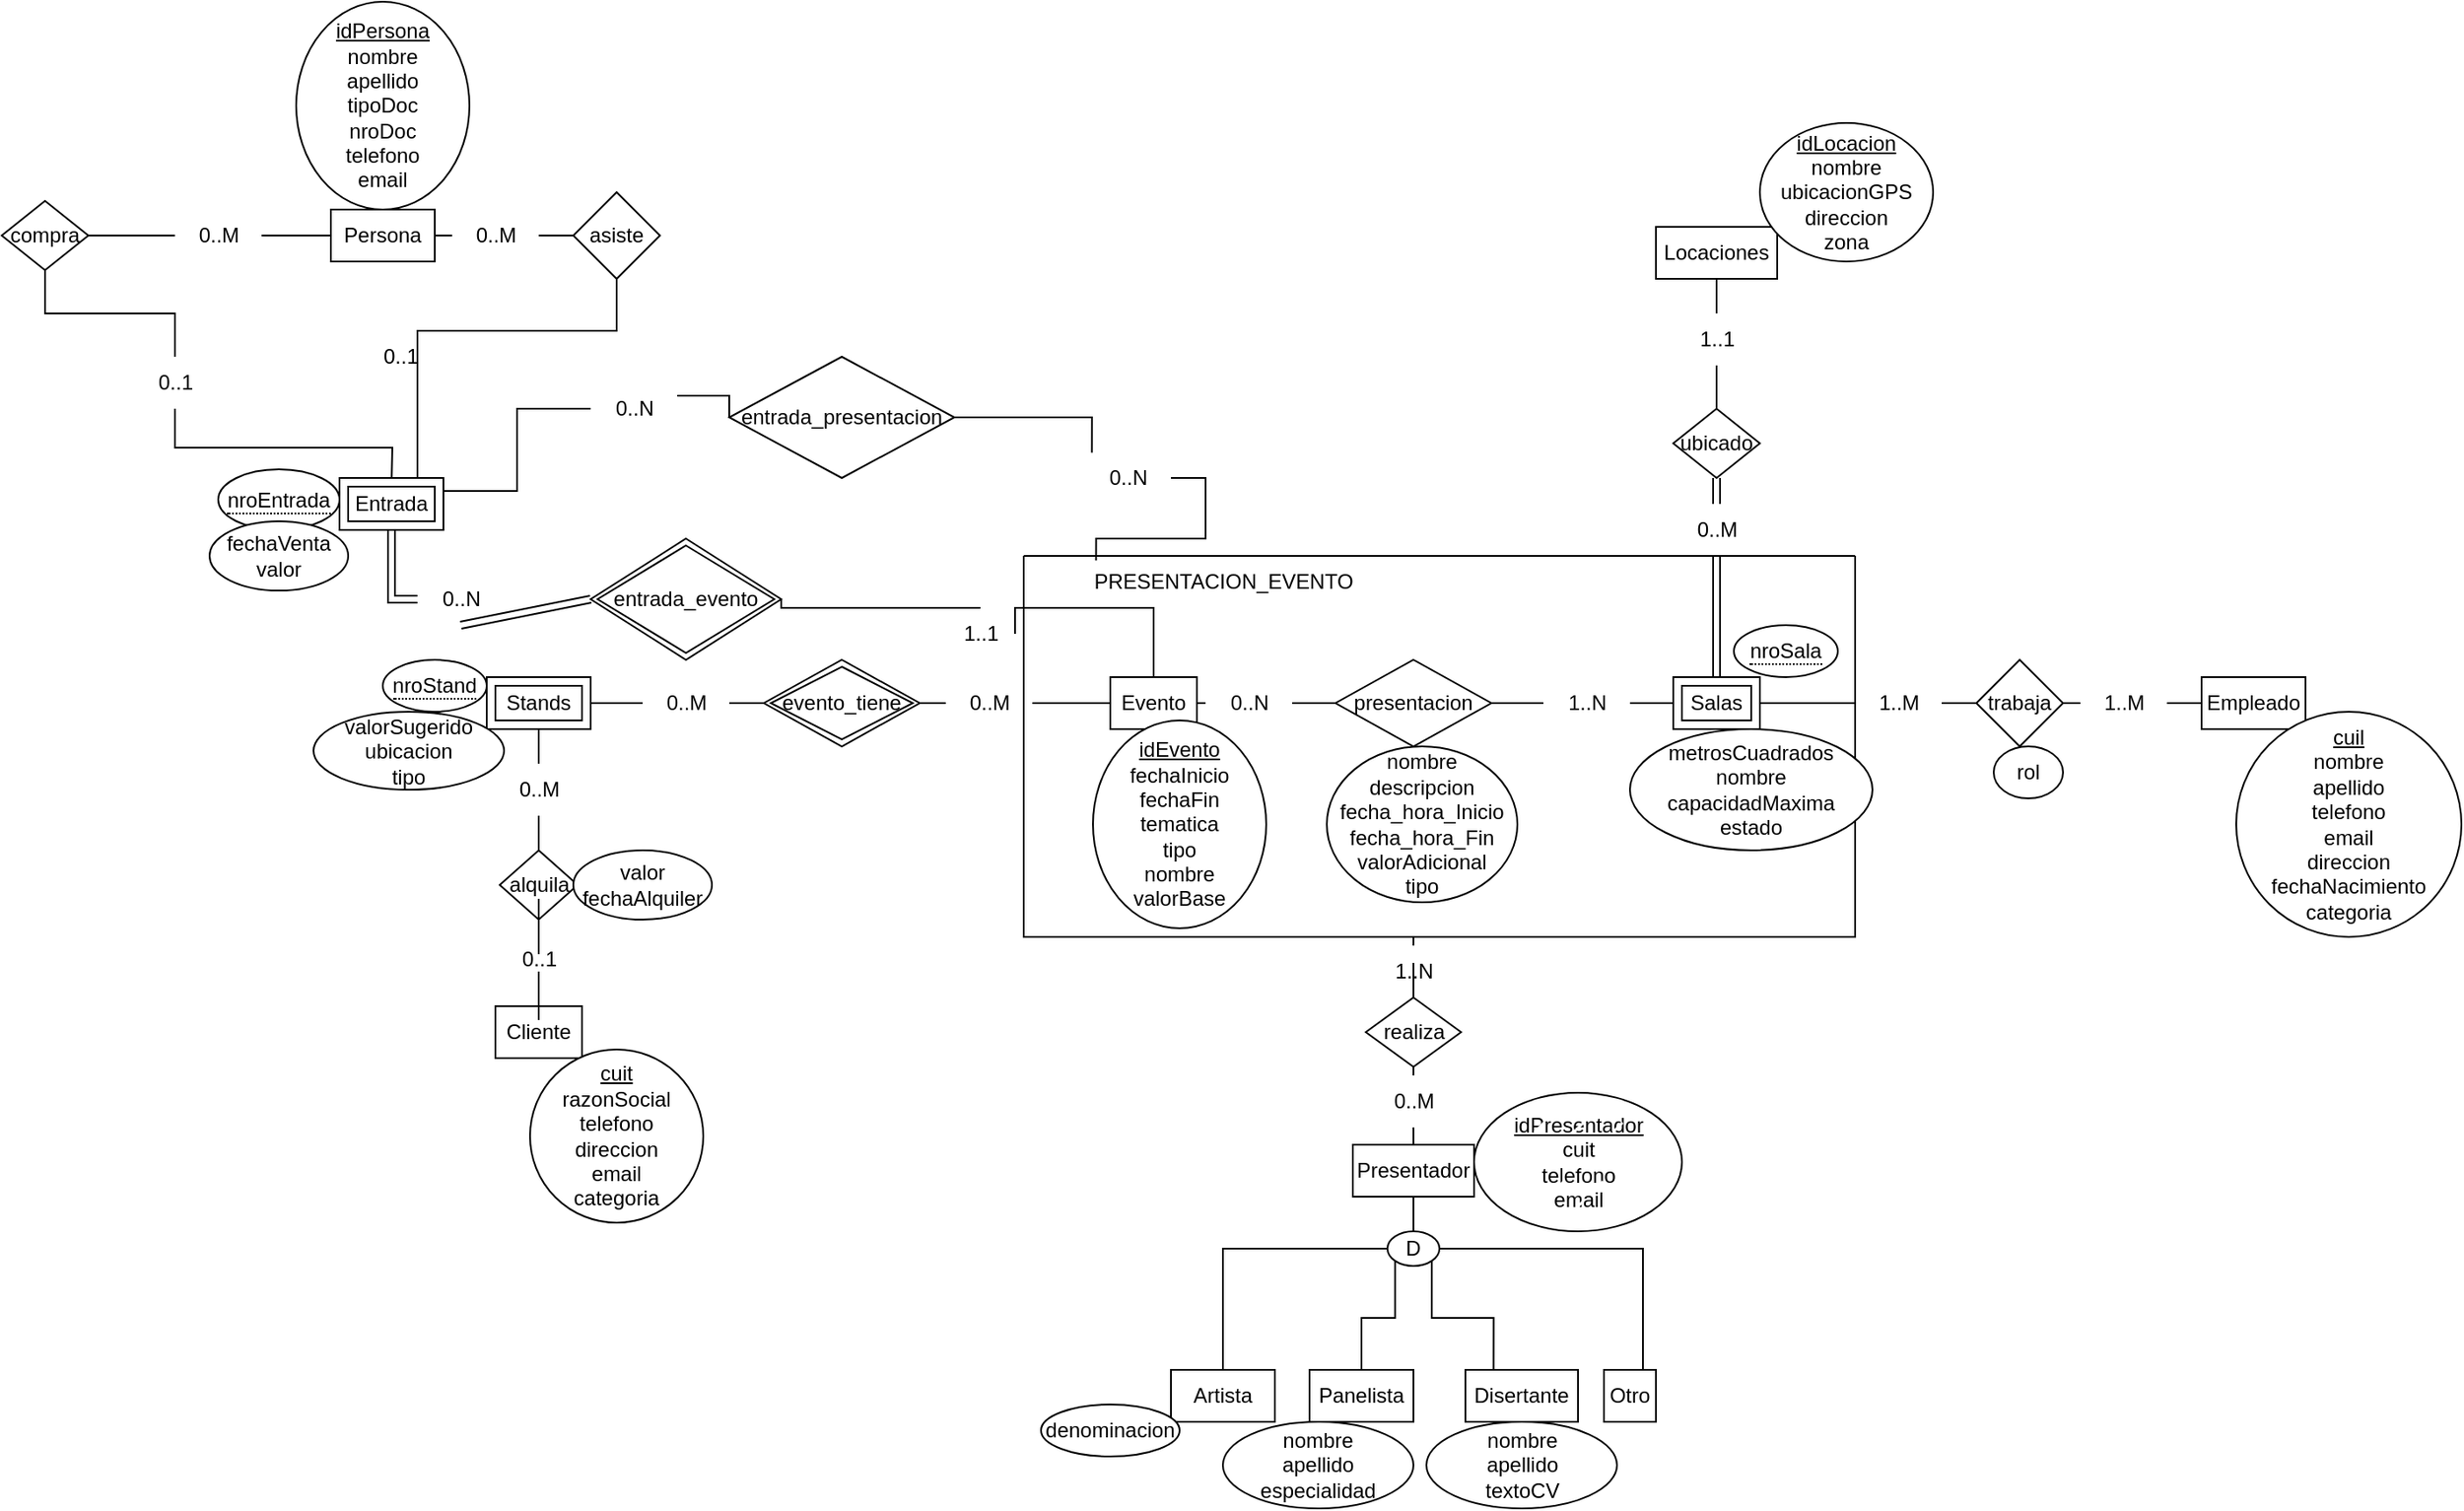 <mxfile version="21.6.6" type="github">
  <diagram id="R2lEEEUBdFMjLlhIrx00" name="Page-1">
    <mxGraphModel dx="1900" dy="1634" grid="1" gridSize="10" guides="1" tooltips="1" connect="1" arrows="1" fold="1" page="1" pageScale="1" pageWidth="850" pageHeight="1100" math="0" shadow="0" extFonts="Permanent Marker^https://fonts.googleapis.com/css?family=Permanent+Marker">
      <root>
        <mxCell id="0" />
        <mxCell id="1" parent="0" />
        <mxCell id="lzxdpwF3XvLUEdlrSTsB-3" value="Locaciones" style="whiteSpace=wrap;html=1;align=center;" vertex="1" parent="1">
          <mxGeometry x="545" y="-10" width="70" height="30" as="geometry" />
        </mxCell>
        <mxCell id="lzxdpwF3XvLUEdlrSTsB-25" style="edgeStyle=orthogonalEdgeStyle;rounded=0;orthogonalLoop=1;jettySize=auto;html=1;exitX=0.5;exitY=1;exitDx=0;exitDy=0;entryX=0.5;entryY=0;entryDx=0;entryDy=0;endArrow=none;endFill=0;" edge="1" parent="1" source="lzxdpwF3XvLUEdlrSTsB-4" target="lzxdpwF3XvLUEdlrSTsB-20">
          <mxGeometry relative="1" as="geometry" />
        </mxCell>
        <mxCell id="lzxdpwF3XvLUEdlrSTsB-4" value="Presentador" style="whiteSpace=wrap;html=1;align=center;" vertex="1" parent="1">
          <mxGeometry x="370" y="520" width="70" height="30" as="geometry" />
        </mxCell>
        <mxCell id="lzxdpwF3XvLUEdlrSTsB-5" value="Artista" style="whiteSpace=wrap;html=1;align=center;" vertex="1" parent="1">
          <mxGeometry x="265" y="650" width="60" height="30" as="geometry" />
        </mxCell>
        <mxCell id="lzxdpwF3XvLUEdlrSTsB-27" style="edgeStyle=orthogonalEdgeStyle;rounded=0;orthogonalLoop=1;jettySize=auto;html=1;exitX=0.5;exitY=0;exitDx=0;exitDy=0;entryX=0;entryY=1;entryDx=0;entryDy=0;endArrow=none;endFill=0;" edge="1" parent="1" source="lzxdpwF3XvLUEdlrSTsB-6" target="lzxdpwF3XvLUEdlrSTsB-20">
          <mxGeometry relative="1" as="geometry" />
        </mxCell>
        <mxCell id="lzxdpwF3XvLUEdlrSTsB-6" value="Panelista" style="whiteSpace=wrap;html=1;align=center;" vertex="1" parent="1">
          <mxGeometry x="345" y="650" width="60" height="30" as="geometry" />
        </mxCell>
        <mxCell id="lzxdpwF3XvLUEdlrSTsB-28" style="edgeStyle=orthogonalEdgeStyle;rounded=0;orthogonalLoop=1;jettySize=auto;html=1;exitX=0.25;exitY=0;exitDx=0;exitDy=0;entryX=1;entryY=1;entryDx=0;entryDy=0;endArrow=none;endFill=0;" edge="1" parent="1" source="lzxdpwF3XvLUEdlrSTsB-7" target="lzxdpwF3XvLUEdlrSTsB-20">
          <mxGeometry relative="1" as="geometry" />
        </mxCell>
        <mxCell id="lzxdpwF3XvLUEdlrSTsB-7" value="Disertante" style="whiteSpace=wrap;html=1;align=center;" vertex="1" parent="1">
          <mxGeometry x="435" y="650" width="65" height="30" as="geometry" />
        </mxCell>
        <mxCell id="lzxdpwF3XvLUEdlrSTsB-8" value="Otro" style="whiteSpace=wrap;html=1;align=center;" vertex="1" parent="1">
          <mxGeometry x="515" y="650" width="30" height="30" as="geometry" />
        </mxCell>
        <mxCell id="lzxdpwF3XvLUEdlrSTsB-9" value="Empleado" style="whiteSpace=wrap;html=1;align=center;" vertex="1" parent="1">
          <mxGeometry x="860" y="250" width="60" height="30" as="geometry" />
        </mxCell>
        <mxCell id="lzxdpwF3XvLUEdlrSTsB-44" style="edgeStyle=orthogonalEdgeStyle;rounded=0;orthogonalLoop=1;jettySize=auto;html=1;exitX=0.5;exitY=1;exitDx=0;exitDy=0;entryX=0.5;entryY=0;entryDx=0;entryDy=0;endArrow=none;endFill=0;" edge="1" parent="1" source="lzxdpwF3XvLUEdlrSTsB-99" target="lzxdpwF3XvLUEdlrSTsB-36">
          <mxGeometry relative="1" as="geometry" />
        </mxCell>
        <mxCell id="lzxdpwF3XvLUEdlrSTsB-10" value="Stands" style="shape=ext;margin=3;double=1;whiteSpace=wrap;html=1;align=center;" vertex="1" parent="1">
          <mxGeometry x="-130" y="250" width="60" height="30" as="geometry" />
        </mxCell>
        <mxCell id="lzxdpwF3XvLUEdlrSTsB-11" value="Cliente" style="whiteSpace=wrap;html=1;align=center;" vertex="1" parent="1">
          <mxGeometry x="-125" y="440" width="50" height="30" as="geometry" />
        </mxCell>
        <mxCell id="lzxdpwF3XvLUEdlrSTsB-13" value="Persona" style="whiteSpace=wrap;html=1;align=center;" vertex="1" parent="1">
          <mxGeometry x="-220" y="-20" width="60" height="30" as="geometry" />
        </mxCell>
        <mxCell id="lzxdpwF3XvLUEdlrSTsB-23" style="edgeStyle=orthogonalEdgeStyle;rounded=0;orthogonalLoop=1;jettySize=auto;html=1;exitX=0.5;exitY=1;exitDx=0;exitDy=0;entryX=0.5;entryY=0;entryDx=0;entryDy=0;endArrow=none;endFill=0;" edge="1" parent="1" source="lzxdpwF3XvLUEdlrSTsB-91" target="lzxdpwF3XvLUEdlrSTsB-4">
          <mxGeometry relative="1" as="geometry" />
        </mxCell>
        <mxCell id="lzxdpwF3XvLUEdlrSTsB-47" style="edgeStyle=orthogonalEdgeStyle;rounded=0;orthogonalLoop=1;jettySize=auto;html=1;exitX=0;exitY=0.5;exitDx=0;exitDy=0;entryX=1;entryY=0.5;entryDx=0;entryDy=0;endArrow=none;endFill=0;" edge="1" parent="1" source="lzxdpwF3XvLUEdlrSTsB-74" target="lzxdpwF3XvLUEdlrSTsB-1">
          <mxGeometry relative="1" as="geometry" />
        </mxCell>
        <mxCell id="lzxdpwF3XvLUEdlrSTsB-76" style="edgeStyle=orthogonalEdgeStyle;rounded=0;orthogonalLoop=1;jettySize=auto;html=1;exitX=1;exitY=0.5;exitDx=0;exitDy=0;entryX=0;entryY=0.5;entryDx=0;entryDy=0;endArrow=none;endFill=0;" edge="1" parent="1" source="lzxdpwF3XvLUEdlrSTsB-77" target="lzxdpwF3XvLUEdlrSTsB-2">
          <mxGeometry relative="1" as="geometry" />
        </mxCell>
        <mxCell id="lzxdpwF3XvLUEdlrSTsB-16" value="presentacion" style="shape=rhombus;perimeter=rhombusPerimeter;whiteSpace=wrap;html=1;align=center;" vertex="1" parent="1">
          <mxGeometry x="360" y="240" width="90" height="50" as="geometry" />
        </mxCell>
        <mxCell id="lzxdpwF3XvLUEdlrSTsB-17" value="" style="swimlane;startSize=0;" vertex="1" parent="1">
          <mxGeometry x="180" y="180" width="480" height="220" as="geometry">
            <mxRectangle x="180" y="180" width="50" height="40" as="alternateBounds" />
          </mxGeometry>
        </mxCell>
        <mxCell id="lzxdpwF3XvLUEdlrSTsB-2" value="Salas" style="shape=ext;margin=3;double=1;whiteSpace=wrap;html=1;align=center;" vertex="1" parent="lzxdpwF3XvLUEdlrSTsB-17">
          <mxGeometry x="375" y="70" width="50" height="30" as="geometry" />
        </mxCell>
        <mxCell id="lzxdpwF3XvLUEdlrSTsB-18" value="PRESENTACION_EVENTO" style="text;html=1;align=center;verticalAlign=middle;resizable=0;points=[];autosize=1;strokeColor=none;fillColor=none;" vertex="1" parent="lzxdpwF3XvLUEdlrSTsB-17">
          <mxGeometry x="30" width="170" height="30" as="geometry" />
        </mxCell>
        <mxCell id="lzxdpwF3XvLUEdlrSTsB-1" value="Evento" style="whiteSpace=wrap;html=1;align=center;" vertex="1" parent="lzxdpwF3XvLUEdlrSTsB-17">
          <mxGeometry x="50" y="70" width="50" height="30" as="geometry" />
        </mxCell>
        <mxCell id="lzxdpwF3XvLUEdlrSTsB-70" value="&lt;u&gt;idEvento&lt;/u&gt;&lt;br&gt;fechaInicio&lt;br&gt;fechaFin&lt;br&gt;tematica&lt;br&gt;tipo&lt;br&gt;nombre&lt;br&gt;valorBase" style="ellipse;whiteSpace=wrap;html=1;align=center;" vertex="1" parent="lzxdpwF3XvLUEdlrSTsB-17">
          <mxGeometry x="40" y="95" width="100" height="120" as="geometry" />
        </mxCell>
        <mxCell id="lzxdpwF3XvLUEdlrSTsB-120" value="&lt;span style=&quot;border-bottom: 1px dotted&quot;&gt;nroSala&lt;/span&gt;" style="ellipse;whiteSpace=wrap;html=1;align=center;" vertex="1" parent="lzxdpwF3XvLUEdlrSTsB-17">
          <mxGeometry x="410" y="40" width="60" height="30" as="geometry" />
        </mxCell>
        <mxCell id="lzxdpwF3XvLUEdlrSTsB-121" value="metrosCuadrados&lt;br&gt;nombre&lt;br&gt;capacidadMaxima&lt;br&gt;estado" style="ellipse;whiteSpace=wrap;html=1;align=center;" vertex="1" parent="lzxdpwF3XvLUEdlrSTsB-17">
          <mxGeometry x="350" y="100" width="140" height="70" as="geometry" />
        </mxCell>
        <mxCell id="lzxdpwF3XvLUEdlrSTsB-123" value="nombre&lt;br&gt;descripcion&lt;br&gt;fecha_hora_Inicio&lt;br&gt;fecha_hora_Fin&lt;br&gt;valorAdicional&lt;br&gt;tipo" style="ellipse;whiteSpace=wrap;html=1;align=center;" vertex="1" parent="lzxdpwF3XvLUEdlrSTsB-17">
          <mxGeometry x="175" y="110" width="110" height="90" as="geometry" />
        </mxCell>
        <mxCell id="lzxdpwF3XvLUEdlrSTsB-26" style="edgeStyle=orthogonalEdgeStyle;rounded=0;orthogonalLoop=1;jettySize=auto;html=1;exitX=0;exitY=0.5;exitDx=0;exitDy=0;entryX=0.5;entryY=0;entryDx=0;entryDy=0;endArrow=none;endFill=0;" edge="1" parent="1" source="lzxdpwF3XvLUEdlrSTsB-20" target="lzxdpwF3XvLUEdlrSTsB-5">
          <mxGeometry relative="1" as="geometry" />
        </mxCell>
        <mxCell id="lzxdpwF3XvLUEdlrSTsB-29" style="edgeStyle=orthogonalEdgeStyle;rounded=0;orthogonalLoop=1;jettySize=auto;html=1;exitX=1;exitY=0.5;exitDx=0;exitDy=0;entryX=0.75;entryY=0;entryDx=0;entryDy=0;endArrow=none;endFill=0;" edge="1" parent="1" source="lzxdpwF3XvLUEdlrSTsB-20" target="lzxdpwF3XvLUEdlrSTsB-8">
          <mxGeometry relative="1" as="geometry" />
        </mxCell>
        <mxCell id="lzxdpwF3XvLUEdlrSTsB-20" value="D" style="ellipse;whiteSpace=wrap;html=1;" vertex="1" parent="1">
          <mxGeometry x="390" y="570" width="30" height="20" as="geometry" />
        </mxCell>
        <mxCell id="lzxdpwF3XvLUEdlrSTsB-24" style="edgeStyle=orthogonalEdgeStyle;rounded=0;orthogonalLoop=1;jettySize=auto;html=1;exitX=0.5;exitY=0;exitDx=0;exitDy=0;entryX=0.5;entryY=1;entryDx=0;entryDy=0;endArrow=none;endFill=0;" edge="1" parent="1" source="lzxdpwF3XvLUEdlrSTsB-82" target="lzxdpwF3XvLUEdlrSTsB-3">
          <mxGeometry relative="1" as="geometry" />
        </mxCell>
        <mxCell id="lzxdpwF3XvLUEdlrSTsB-49" style="edgeStyle=orthogonalEdgeStyle;rounded=0;orthogonalLoop=1;jettySize=auto;html=1;exitX=0;exitY=0.5;exitDx=0;exitDy=0;entryX=1;entryY=0.5;entryDx=0;entryDy=0;endArrow=none;endFill=0;" edge="1" parent="1" source="lzxdpwF3XvLUEdlrSTsB-87" target="lzxdpwF3XvLUEdlrSTsB-2">
          <mxGeometry relative="1" as="geometry" />
        </mxCell>
        <mxCell id="lzxdpwF3XvLUEdlrSTsB-50" style="edgeStyle=orthogonalEdgeStyle;rounded=0;orthogonalLoop=1;jettySize=auto;html=1;exitX=1;exitY=0.5;exitDx=0;exitDy=0;entryX=0;entryY=0.5;entryDx=0;entryDy=0;endArrow=none;endFill=0;" edge="1" parent="1" source="lzxdpwF3XvLUEdlrSTsB-85" target="lzxdpwF3XvLUEdlrSTsB-9">
          <mxGeometry relative="1" as="geometry" />
        </mxCell>
        <mxCell id="lzxdpwF3XvLUEdlrSTsB-35" value="trabaja" style="shape=rhombus;perimeter=rhombusPerimeter;whiteSpace=wrap;html=1;align=center;" vertex="1" parent="1">
          <mxGeometry x="730" y="240" width="50" height="50" as="geometry" />
        </mxCell>
        <mxCell id="lzxdpwF3XvLUEdlrSTsB-45" style="edgeStyle=orthogonalEdgeStyle;rounded=0;orthogonalLoop=1;jettySize=auto;html=1;exitX=0.5;exitY=1;exitDx=0;exitDy=0;endArrow=none;endFill=0;" edge="1" parent="1" source="lzxdpwF3XvLUEdlrSTsB-97" target="lzxdpwF3XvLUEdlrSTsB-11">
          <mxGeometry relative="1" as="geometry" />
        </mxCell>
        <mxCell id="lzxdpwF3XvLUEdlrSTsB-36" value="alquila" style="shape=rhombus;perimeter=rhombusPerimeter;whiteSpace=wrap;html=1;align=center;" vertex="1" parent="1">
          <mxGeometry x="-122.5" y="350" width="45" height="40" as="geometry" />
        </mxCell>
        <mxCell id="lzxdpwF3XvLUEdlrSTsB-38" value="ubicado" style="shape=rhombus;perimeter=rhombusPerimeter;whiteSpace=wrap;html=1;align=center;" vertex="1" parent="1">
          <mxGeometry x="555" y="95" width="50" height="40" as="geometry" />
        </mxCell>
        <mxCell id="lzxdpwF3XvLUEdlrSTsB-42" style="edgeStyle=orthogonalEdgeStyle;rounded=0;orthogonalLoop=1;jettySize=auto;html=1;exitX=1;exitY=0.5;exitDx=0;exitDy=0;entryX=0;entryY=0.5;entryDx=0;entryDy=0;endArrow=none;endFill=0;" edge="1" parent="1" source="lzxdpwF3XvLUEdlrSTsB-93" target="lzxdpwF3XvLUEdlrSTsB-1">
          <mxGeometry relative="1" as="geometry" />
        </mxCell>
        <mxCell id="lzxdpwF3XvLUEdlrSTsB-43" style="edgeStyle=orthogonalEdgeStyle;rounded=0;orthogonalLoop=1;jettySize=auto;html=1;exitX=0;exitY=0.5;exitDx=0;exitDy=0;entryX=1;entryY=0.5;entryDx=0;entryDy=0;endArrow=none;endFill=0;" edge="1" parent="1" source="lzxdpwF3XvLUEdlrSTsB-95" target="lzxdpwF3XvLUEdlrSTsB-10">
          <mxGeometry relative="1" as="geometry" />
        </mxCell>
        <mxCell id="lzxdpwF3XvLUEdlrSTsB-41" value="evento_tiene" style="shape=rhombus;double=1;perimeter=rhombusPerimeter;whiteSpace=wrap;html=1;align=center;" vertex="1" parent="1">
          <mxGeometry x="30" y="240" width="90" height="50" as="geometry" />
        </mxCell>
        <mxCell id="lzxdpwF3XvLUEdlrSTsB-55" style="edgeStyle=orthogonalEdgeStyle;rounded=0;orthogonalLoop=1;jettySize=auto;html=1;exitX=1;exitY=0.5;exitDx=0;exitDy=0;entryX=0;entryY=0.5;entryDx=0;entryDy=0;endArrow=none;endFill=0;" edge="1" parent="1" source="lzxdpwF3XvLUEdlrSTsB-101" target="lzxdpwF3XvLUEdlrSTsB-13">
          <mxGeometry relative="1" as="geometry" />
        </mxCell>
        <mxCell id="lzxdpwF3XvLUEdlrSTsB-62" style="edgeStyle=orthogonalEdgeStyle;rounded=0;orthogonalLoop=1;jettySize=auto;html=1;exitX=0.5;exitY=1;exitDx=0;exitDy=0;endArrow=none;endFill=0;" edge="1" parent="1" source="lzxdpwF3XvLUEdlrSTsB-105">
          <mxGeometry relative="1" as="geometry">
            <mxPoint x="-185" y="140" as="targetPoint" />
          </mxGeometry>
        </mxCell>
        <mxCell id="lzxdpwF3XvLUEdlrSTsB-51" value="compra" style="shape=rhombus;perimeter=rhombusPerimeter;whiteSpace=wrap;html=1;align=center;" vertex="1" parent="1">
          <mxGeometry x="-410" y="-25" width="50" height="40" as="geometry" />
        </mxCell>
        <mxCell id="lzxdpwF3XvLUEdlrSTsB-58" style="edgeStyle=orthogonalEdgeStyle;rounded=0;orthogonalLoop=1;jettySize=auto;html=1;exitX=0;exitY=0.5;exitDx=0;exitDy=0;entryX=1;entryY=0.5;entryDx=0;entryDy=0;endArrow=none;endFill=0;" edge="1" parent="1" source="lzxdpwF3XvLUEdlrSTsB-102" target="lzxdpwF3XvLUEdlrSTsB-13">
          <mxGeometry relative="1" as="geometry" />
        </mxCell>
        <mxCell id="lzxdpwF3XvLUEdlrSTsB-59" style="edgeStyle=orthogonalEdgeStyle;rounded=0;orthogonalLoop=1;jettySize=auto;html=1;exitX=0.5;exitY=1;exitDx=0;exitDy=0;entryX=0.75;entryY=0;entryDx=0;entryDy=0;endArrow=none;endFill=0;" edge="1" parent="1" source="lzxdpwF3XvLUEdlrSTsB-57" target="lzxdpwF3XvLUEdlrSTsB-63">
          <mxGeometry relative="1" as="geometry">
            <Array as="points">
              <mxPoint x="-55" y="50" />
              <mxPoint x="-170" y="50" />
            </Array>
          </mxGeometry>
        </mxCell>
        <mxCell id="lzxdpwF3XvLUEdlrSTsB-57" value="asiste" style="shape=rhombus;perimeter=rhombusPerimeter;whiteSpace=wrap;html=1;align=center;" vertex="1" parent="1">
          <mxGeometry x="-80" y="-30" width="50" height="50" as="geometry" />
        </mxCell>
        <mxCell id="lzxdpwF3XvLUEdlrSTsB-61" value="" style="edgeStyle=orthogonalEdgeStyle;rounded=0;orthogonalLoop=1;jettySize=auto;html=1;entryX=0.5;entryY=0;entryDx=0;entryDy=0;endArrow=none;endFill=0;" edge="1" parent="1" source="lzxdpwF3XvLUEdlrSTsB-89" target="lzxdpwF3XvLUEdlrSTsB-60">
          <mxGeometry relative="1" as="geometry">
            <mxPoint x="405" y="400" as="sourcePoint" />
            <mxPoint x="405" y="520" as="targetPoint" />
          </mxGeometry>
        </mxCell>
        <mxCell id="lzxdpwF3XvLUEdlrSTsB-60" value="realiza" style="shape=rhombus;perimeter=rhombusPerimeter;whiteSpace=wrap;html=1;align=center;" vertex="1" parent="1">
          <mxGeometry x="377.5" y="435" width="55" height="40" as="geometry" />
        </mxCell>
        <mxCell id="lzxdpwF3XvLUEdlrSTsB-69" style="edgeStyle=orthogonalEdgeStyle;rounded=0;orthogonalLoop=1;jettySize=auto;html=1;exitX=1;exitY=0.25;exitDx=0;exitDy=0;entryX=0;entryY=0.5;entryDx=0;entryDy=0;endArrow=none;endFill=0;" edge="1" parent="1" source="lzxdpwF3XvLUEdlrSTsB-110" target="lzxdpwF3XvLUEdlrSTsB-67">
          <mxGeometry relative="1" as="geometry" />
        </mxCell>
        <mxCell id="lzxdpwF3XvLUEdlrSTsB-63" value="Entrada" style="shape=ext;margin=3;double=1;whiteSpace=wrap;html=1;align=center;" vertex="1" parent="1">
          <mxGeometry x="-215" y="135" width="60" height="30" as="geometry" />
        </mxCell>
        <mxCell id="lzxdpwF3XvLUEdlrSTsB-66" style="edgeStyle=orthogonalEdgeStyle;rounded=0;orthogonalLoop=1;jettySize=auto;html=1;exitX=1;exitY=0.5;exitDx=0;exitDy=0;entryX=0.5;entryY=0;entryDx=0;entryDy=0;endArrow=none;endFill=0;" edge="1" parent="1" source="lzxdpwF3XvLUEdlrSTsB-115" target="lzxdpwF3XvLUEdlrSTsB-1">
          <mxGeometry relative="1" as="geometry">
            <Array as="points">
              <mxPoint x="255" y="210" />
            </Array>
          </mxGeometry>
        </mxCell>
        <mxCell id="lzxdpwF3XvLUEdlrSTsB-64" value="entrada_evento" style="shape=rhombus;double=1;perimeter=rhombusPerimeter;whiteSpace=wrap;html=1;align=center;" vertex="1" parent="1">
          <mxGeometry x="-70" y="170" width="110" height="70" as="geometry" />
        </mxCell>
        <mxCell id="lzxdpwF3XvLUEdlrSTsB-68" style="edgeStyle=orthogonalEdgeStyle;rounded=0;orthogonalLoop=1;jettySize=auto;html=1;exitX=1;exitY=0.5;exitDx=0;exitDy=0;entryX=0.087;entryY=0.012;entryDx=0;entryDy=0;entryPerimeter=0;endArrow=none;endFill=0;" edge="1" parent="1" source="lzxdpwF3XvLUEdlrSTsB-111" target="lzxdpwF3XvLUEdlrSTsB-17">
          <mxGeometry relative="1" as="geometry" />
        </mxCell>
        <mxCell id="lzxdpwF3XvLUEdlrSTsB-67" value="entrada_presentacion" style="shape=rhombus;perimeter=rhombusPerimeter;whiteSpace=wrap;html=1;align=center;" vertex="1" parent="1">
          <mxGeometry x="10" y="65" width="130" height="70" as="geometry" />
        </mxCell>
        <mxCell id="lzxdpwF3XvLUEdlrSTsB-75" value="" style="edgeStyle=orthogonalEdgeStyle;rounded=0;orthogonalLoop=1;jettySize=auto;html=1;exitX=0;exitY=0.5;exitDx=0;exitDy=0;entryX=1;entryY=0.5;entryDx=0;entryDy=0;endArrow=none;endFill=0;" edge="1" parent="1" source="lzxdpwF3XvLUEdlrSTsB-16" target="lzxdpwF3XvLUEdlrSTsB-74">
          <mxGeometry relative="1" as="geometry">
            <mxPoint x="360" y="265" as="sourcePoint" />
            <mxPoint x="280" y="265" as="targetPoint" />
          </mxGeometry>
        </mxCell>
        <mxCell id="lzxdpwF3XvLUEdlrSTsB-74" value="0..N" style="text;html=1;align=center;verticalAlign=middle;resizable=0;points=[];autosize=1;strokeColor=none;fillColor=none;" vertex="1" parent="1">
          <mxGeometry x="285" y="250" width="50" height="30" as="geometry" />
        </mxCell>
        <mxCell id="lzxdpwF3XvLUEdlrSTsB-78" value="" style="edgeStyle=orthogonalEdgeStyle;rounded=0;orthogonalLoop=1;jettySize=auto;html=1;exitX=1;exitY=0.5;exitDx=0;exitDy=0;entryX=0;entryY=0.5;entryDx=0;entryDy=0;endArrow=none;endFill=0;" edge="1" parent="1" source="lzxdpwF3XvLUEdlrSTsB-16" target="lzxdpwF3XvLUEdlrSTsB-77">
          <mxGeometry relative="1" as="geometry">
            <mxPoint x="450" y="265" as="sourcePoint" />
            <mxPoint x="555" y="265" as="targetPoint" />
          </mxGeometry>
        </mxCell>
        <mxCell id="lzxdpwF3XvLUEdlrSTsB-77" value="1..N" style="text;html=1;align=center;verticalAlign=middle;resizable=0;points=[];autosize=1;strokeColor=none;fillColor=none;" vertex="1" parent="1">
          <mxGeometry x="480" y="250" width="50" height="30" as="geometry" />
        </mxCell>
        <mxCell id="lzxdpwF3XvLUEdlrSTsB-79" value="" style="shape=link;html=1;rounded=0;entryX=0.5;entryY=1;entryDx=0;entryDy=0;exitX=0.5;exitY=0;exitDx=0;exitDy=0;" edge="1" parent="1" source="lzxdpwF3XvLUEdlrSTsB-80" target="lzxdpwF3XvLUEdlrSTsB-38">
          <mxGeometry width="100" relative="1" as="geometry">
            <mxPoint x="330" y="180" as="sourcePoint" />
            <mxPoint x="430" y="180" as="targetPoint" />
            <Array as="points" />
          </mxGeometry>
        </mxCell>
        <mxCell id="lzxdpwF3XvLUEdlrSTsB-81" value="" style="shape=link;html=1;rounded=0;entryX=0.5;entryY=1;entryDx=0;entryDy=0;exitX=0.5;exitY=0;exitDx=0;exitDy=0;" edge="1" parent="1" source="lzxdpwF3XvLUEdlrSTsB-2" target="lzxdpwF3XvLUEdlrSTsB-80">
          <mxGeometry width="100" relative="1" as="geometry">
            <mxPoint x="580" y="250" as="sourcePoint" />
            <mxPoint x="580" y="135" as="targetPoint" />
            <Array as="points" />
          </mxGeometry>
        </mxCell>
        <mxCell id="lzxdpwF3XvLUEdlrSTsB-80" value="0..M" style="text;html=1;align=center;verticalAlign=middle;resizable=0;points=[];autosize=1;strokeColor=none;fillColor=none;" vertex="1" parent="1">
          <mxGeometry x="555" y="150" width="50" height="30" as="geometry" />
        </mxCell>
        <mxCell id="lzxdpwF3XvLUEdlrSTsB-83" value="" style="edgeStyle=orthogonalEdgeStyle;rounded=0;orthogonalLoop=1;jettySize=auto;html=1;exitX=0.5;exitY=0;exitDx=0;exitDy=0;entryX=0.5;entryY=1;entryDx=0;entryDy=0;endArrow=none;endFill=0;" edge="1" parent="1" source="lzxdpwF3XvLUEdlrSTsB-38" target="lzxdpwF3XvLUEdlrSTsB-82">
          <mxGeometry relative="1" as="geometry">
            <mxPoint x="580" y="95" as="sourcePoint" />
            <mxPoint x="580" y="20" as="targetPoint" />
          </mxGeometry>
        </mxCell>
        <mxCell id="lzxdpwF3XvLUEdlrSTsB-82" value="1..1" style="text;html=1;align=center;verticalAlign=middle;resizable=0;points=[];autosize=1;strokeColor=none;fillColor=none;" vertex="1" parent="1">
          <mxGeometry x="560" y="40" width="40" height="30" as="geometry" />
        </mxCell>
        <mxCell id="lzxdpwF3XvLUEdlrSTsB-84" value="rol" style="ellipse;whiteSpace=wrap;html=1;align=center;" vertex="1" parent="1">
          <mxGeometry x="740" y="290" width="40" height="30" as="geometry" />
        </mxCell>
        <mxCell id="lzxdpwF3XvLUEdlrSTsB-86" value="" style="edgeStyle=orthogonalEdgeStyle;rounded=0;orthogonalLoop=1;jettySize=auto;html=1;exitX=1;exitY=0.5;exitDx=0;exitDy=0;entryX=0;entryY=0.5;entryDx=0;entryDy=0;endArrow=none;endFill=0;" edge="1" parent="1" source="lzxdpwF3XvLUEdlrSTsB-35" target="lzxdpwF3XvLUEdlrSTsB-85">
          <mxGeometry relative="1" as="geometry">
            <mxPoint x="780" y="265" as="sourcePoint" />
            <mxPoint x="860" y="265" as="targetPoint" />
          </mxGeometry>
        </mxCell>
        <mxCell id="lzxdpwF3XvLUEdlrSTsB-85" value="1..M" style="text;html=1;align=center;verticalAlign=middle;resizable=0;points=[];autosize=1;strokeColor=none;fillColor=none;" vertex="1" parent="1">
          <mxGeometry x="790" y="250" width="50" height="30" as="geometry" />
        </mxCell>
        <mxCell id="lzxdpwF3XvLUEdlrSTsB-88" value="" style="edgeStyle=orthogonalEdgeStyle;rounded=0;orthogonalLoop=1;jettySize=auto;html=1;exitX=0;exitY=0.5;exitDx=0;exitDy=0;entryX=1;entryY=0.5;entryDx=0;entryDy=0;endArrow=none;endFill=0;" edge="1" parent="1" source="lzxdpwF3XvLUEdlrSTsB-35" target="lzxdpwF3XvLUEdlrSTsB-87">
          <mxGeometry relative="1" as="geometry">
            <mxPoint x="730" y="265" as="sourcePoint" />
            <mxPoint x="605" y="265" as="targetPoint" />
          </mxGeometry>
        </mxCell>
        <mxCell id="lzxdpwF3XvLUEdlrSTsB-87" value="1..M" style="text;html=1;align=center;verticalAlign=middle;resizable=0;points=[];autosize=1;strokeColor=none;fillColor=none;" vertex="1" parent="1">
          <mxGeometry x="660" y="250" width="50" height="30" as="geometry" />
        </mxCell>
        <mxCell id="lzxdpwF3XvLUEdlrSTsB-90" value="" style="edgeStyle=orthogonalEdgeStyle;rounded=0;orthogonalLoop=1;jettySize=auto;html=1;entryX=0.5;entryY=0;entryDx=0;entryDy=0;endArrow=none;endFill=0;" edge="1" parent="1" target="lzxdpwF3XvLUEdlrSTsB-89">
          <mxGeometry relative="1" as="geometry">
            <mxPoint x="405" y="400" as="sourcePoint" />
            <mxPoint x="405" y="435" as="targetPoint" />
          </mxGeometry>
        </mxCell>
        <mxCell id="lzxdpwF3XvLUEdlrSTsB-89" value="1..N" style="text;html=1;align=center;verticalAlign=middle;resizable=0;points=[];autosize=1;strokeColor=none;fillColor=none;" vertex="1" parent="1">
          <mxGeometry x="380" y="405" width="50" height="30" as="geometry" />
        </mxCell>
        <mxCell id="lzxdpwF3XvLUEdlrSTsB-92" value="" style="edgeStyle=orthogonalEdgeStyle;rounded=0;orthogonalLoop=1;jettySize=auto;html=1;exitX=0.5;exitY=1;exitDx=0;exitDy=0;entryX=0.5;entryY=0;entryDx=0;entryDy=0;endArrow=none;endFill=0;" edge="1" parent="1" source="lzxdpwF3XvLUEdlrSTsB-60" target="lzxdpwF3XvLUEdlrSTsB-91">
          <mxGeometry relative="1" as="geometry">
            <mxPoint x="405" y="475" as="sourcePoint" />
            <mxPoint x="405" y="520" as="targetPoint" />
          </mxGeometry>
        </mxCell>
        <mxCell id="lzxdpwF3XvLUEdlrSTsB-91" value="0..M" style="text;html=1;align=center;verticalAlign=middle;resizable=0;points=[];autosize=1;strokeColor=none;fillColor=none;" vertex="1" parent="1">
          <mxGeometry x="380" y="480" width="50" height="30" as="geometry" />
        </mxCell>
        <mxCell id="lzxdpwF3XvLUEdlrSTsB-94" value="" style="edgeStyle=orthogonalEdgeStyle;rounded=0;orthogonalLoop=1;jettySize=auto;html=1;exitX=1;exitY=0.5;exitDx=0;exitDy=0;entryX=0;entryY=0.5;entryDx=0;entryDy=0;endArrow=none;endFill=0;" edge="1" parent="1" source="lzxdpwF3XvLUEdlrSTsB-41" target="lzxdpwF3XvLUEdlrSTsB-93">
          <mxGeometry relative="1" as="geometry">
            <mxPoint x="120" y="265" as="sourcePoint" />
            <mxPoint x="230" y="265" as="targetPoint" />
          </mxGeometry>
        </mxCell>
        <mxCell id="lzxdpwF3XvLUEdlrSTsB-93" value="0..M" style="text;html=1;align=center;verticalAlign=middle;resizable=0;points=[];autosize=1;strokeColor=none;fillColor=none;" vertex="1" parent="1">
          <mxGeometry x="135" y="250" width="50" height="30" as="geometry" />
        </mxCell>
        <mxCell id="lzxdpwF3XvLUEdlrSTsB-96" value="" style="edgeStyle=orthogonalEdgeStyle;rounded=0;orthogonalLoop=1;jettySize=auto;html=1;exitX=0;exitY=0.5;exitDx=0;exitDy=0;entryX=1;entryY=0.5;entryDx=0;entryDy=0;endArrow=none;endFill=0;" edge="1" parent="1" source="lzxdpwF3XvLUEdlrSTsB-41" target="lzxdpwF3XvLUEdlrSTsB-95">
          <mxGeometry relative="1" as="geometry">
            <mxPoint x="30" y="265" as="sourcePoint" />
            <mxPoint x="-70" y="265" as="targetPoint" />
          </mxGeometry>
        </mxCell>
        <mxCell id="lzxdpwF3XvLUEdlrSTsB-95" value="0..M" style="text;html=1;align=center;verticalAlign=middle;resizable=0;points=[];autosize=1;strokeColor=none;fillColor=none;" vertex="1" parent="1">
          <mxGeometry x="-40" y="250" width="50" height="30" as="geometry" />
        </mxCell>
        <mxCell id="lzxdpwF3XvLUEdlrSTsB-98" value="" style="edgeStyle=orthogonalEdgeStyle;rounded=0;orthogonalLoop=1;jettySize=auto;html=1;exitX=0.5;exitY=1;exitDx=0;exitDy=0;endArrow=none;endFill=0;" edge="1" parent="1" source="lzxdpwF3XvLUEdlrSTsB-36" target="lzxdpwF3XvLUEdlrSTsB-97">
          <mxGeometry relative="1" as="geometry">
            <mxPoint x="-100" y="390" as="sourcePoint" />
            <mxPoint x="-100" y="440" as="targetPoint" />
          </mxGeometry>
        </mxCell>
        <mxCell id="lzxdpwF3XvLUEdlrSTsB-97" value="0..1" style="text;html=1;align=center;verticalAlign=middle;resizable=0;points=[];autosize=1;strokeColor=none;fillColor=none;" vertex="1" parent="1">
          <mxGeometry x="-120" y="398" width="40" height="30" as="geometry" />
        </mxCell>
        <mxCell id="lzxdpwF3XvLUEdlrSTsB-100" value="" style="edgeStyle=orthogonalEdgeStyle;rounded=0;orthogonalLoop=1;jettySize=auto;html=1;exitX=0.5;exitY=1;exitDx=0;exitDy=0;entryX=0.5;entryY=0;entryDx=0;entryDy=0;endArrow=none;endFill=0;" edge="1" parent="1" source="lzxdpwF3XvLUEdlrSTsB-10" target="lzxdpwF3XvLUEdlrSTsB-99">
          <mxGeometry relative="1" as="geometry">
            <mxPoint x="-100" y="280" as="sourcePoint" />
            <mxPoint x="-100" y="350" as="targetPoint" />
          </mxGeometry>
        </mxCell>
        <mxCell id="lzxdpwF3XvLUEdlrSTsB-99" value="0..M" style="text;html=1;align=center;verticalAlign=middle;resizable=0;points=[];autosize=1;strokeColor=none;fillColor=none;" vertex="1" parent="1">
          <mxGeometry x="-125" y="300" width="50" height="30" as="geometry" />
        </mxCell>
        <mxCell id="lzxdpwF3XvLUEdlrSTsB-103" value="" style="edgeStyle=orthogonalEdgeStyle;rounded=0;orthogonalLoop=1;jettySize=auto;html=1;exitX=0;exitY=0.5;exitDx=0;exitDy=0;entryX=1;entryY=0.5;entryDx=0;entryDy=0;endArrow=none;endFill=0;" edge="1" parent="1" source="lzxdpwF3XvLUEdlrSTsB-57" target="lzxdpwF3XvLUEdlrSTsB-102">
          <mxGeometry relative="1" as="geometry">
            <mxPoint x="-80" y="-5" as="sourcePoint" />
            <mxPoint x="-160" y="-5" as="targetPoint" />
          </mxGeometry>
        </mxCell>
        <mxCell id="lzxdpwF3XvLUEdlrSTsB-102" value="0..M" style="text;html=1;align=center;verticalAlign=middle;resizable=0;points=[];autosize=1;strokeColor=none;fillColor=none;" vertex="1" parent="1">
          <mxGeometry x="-150" y="-20" width="50" height="30" as="geometry" />
        </mxCell>
        <mxCell id="lzxdpwF3XvLUEdlrSTsB-104" value="" style="edgeStyle=orthogonalEdgeStyle;rounded=0;orthogonalLoop=1;jettySize=auto;html=1;exitX=1;exitY=0.5;exitDx=0;exitDy=0;entryX=0;entryY=0.5;entryDx=0;entryDy=0;endArrow=none;endFill=0;" edge="1" parent="1" source="lzxdpwF3XvLUEdlrSTsB-51" target="lzxdpwF3XvLUEdlrSTsB-101">
          <mxGeometry relative="1" as="geometry">
            <mxPoint x="-360" y="-5" as="sourcePoint" />
            <mxPoint x="-220" y="-5" as="targetPoint" />
          </mxGeometry>
        </mxCell>
        <mxCell id="lzxdpwF3XvLUEdlrSTsB-101" value="0..M" style="text;html=1;align=center;verticalAlign=middle;resizable=0;points=[];autosize=1;strokeColor=none;fillColor=none;" vertex="1" parent="1">
          <mxGeometry x="-310" y="-20" width="50" height="30" as="geometry" />
        </mxCell>
        <mxCell id="lzxdpwF3XvLUEdlrSTsB-106" value="0..1" style="text;html=1;align=center;verticalAlign=middle;resizable=0;points=[];autosize=1;strokeColor=none;fillColor=none;" vertex="1" parent="1">
          <mxGeometry x="-200" y="50" width="40" height="30" as="geometry" />
        </mxCell>
        <mxCell id="lzxdpwF3XvLUEdlrSTsB-107" value="" style="edgeStyle=orthogonalEdgeStyle;rounded=0;orthogonalLoop=1;jettySize=auto;html=1;exitX=0.5;exitY=1;exitDx=0;exitDy=0;endArrow=none;endFill=0;" edge="1" parent="1" source="lzxdpwF3XvLUEdlrSTsB-51" target="lzxdpwF3XvLUEdlrSTsB-105">
          <mxGeometry relative="1" as="geometry">
            <mxPoint x="-385" y="15" as="sourcePoint" />
            <mxPoint x="-185" y="140" as="targetPoint" />
          </mxGeometry>
        </mxCell>
        <mxCell id="lzxdpwF3XvLUEdlrSTsB-105" value="0..1" style="text;html=1;align=center;verticalAlign=middle;resizable=0;points=[];autosize=1;strokeColor=none;fillColor=none;" vertex="1" parent="1">
          <mxGeometry x="-330" y="65" width="40" height="30" as="geometry" />
        </mxCell>
        <mxCell id="lzxdpwF3XvLUEdlrSTsB-112" value="" style="edgeStyle=orthogonalEdgeStyle;rounded=0;orthogonalLoop=1;jettySize=auto;html=1;exitX=1;exitY=0.25;exitDx=0;exitDy=0;entryX=0;entryY=0.5;entryDx=0;entryDy=0;endArrow=none;endFill=0;" edge="1" parent="1" source="lzxdpwF3XvLUEdlrSTsB-63" target="lzxdpwF3XvLUEdlrSTsB-110">
          <mxGeometry relative="1" as="geometry">
            <mxPoint x="-155" y="143" as="sourcePoint" />
            <mxPoint x="10" y="100" as="targetPoint" />
          </mxGeometry>
        </mxCell>
        <mxCell id="lzxdpwF3XvLUEdlrSTsB-110" value="0..N" style="text;html=1;align=center;verticalAlign=middle;resizable=0;points=[];autosize=1;strokeColor=none;fillColor=none;" vertex="1" parent="1">
          <mxGeometry x="-70" y="80" width="50" height="30" as="geometry" />
        </mxCell>
        <mxCell id="lzxdpwF3XvLUEdlrSTsB-113" value="" style="edgeStyle=orthogonalEdgeStyle;rounded=0;orthogonalLoop=1;jettySize=auto;html=1;exitX=1;exitY=0.5;exitDx=0;exitDy=0;entryX=0.087;entryY=0.012;entryDx=0;entryDy=0;entryPerimeter=0;endArrow=none;endFill=0;" edge="1" parent="1" source="lzxdpwF3XvLUEdlrSTsB-67" target="lzxdpwF3XvLUEdlrSTsB-111">
          <mxGeometry relative="1" as="geometry">
            <mxPoint x="140" y="100" as="sourcePoint" />
            <mxPoint x="222" y="183" as="targetPoint" />
          </mxGeometry>
        </mxCell>
        <mxCell id="lzxdpwF3XvLUEdlrSTsB-111" value="0..N" style="text;html=1;align=center;verticalAlign=middle;resizable=0;points=[];autosize=1;strokeColor=none;fillColor=none;" vertex="1" parent="1">
          <mxGeometry x="215" y="120" width="50" height="30" as="geometry" />
        </mxCell>
        <mxCell id="lzxdpwF3XvLUEdlrSTsB-114" value="" style="shape=link;html=1;rounded=0;exitX=0.5;exitY=1;exitDx=0;exitDy=0;entryX=0;entryY=0.5;entryDx=0;entryDy=0;" edge="1" parent="1" source="lzxdpwF3XvLUEdlrSTsB-118" target="lzxdpwF3XvLUEdlrSTsB-64">
          <mxGeometry width="100" relative="1" as="geometry">
            <mxPoint x="50" y="180" as="sourcePoint" />
            <mxPoint x="150" y="180" as="targetPoint" />
            <Array as="points" />
          </mxGeometry>
        </mxCell>
        <mxCell id="lzxdpwF3XvLUEdlrSTsB-117" value="" style="edgeStyle=orthogonalEdgeStyle;rounded=0;orthogonalLoop=1;jettySize=auto;html=1;exitX=1;exitY=0.5;exitDx=0;exitDy=0;entryX=0.5;entryY=0;entryDx=0;entryDy=0;endArrow=none;endFill=0;" edge="1" parent="1" source="lzxdpwF3XvLUEdlrSTsB-64" target="lzxdpwF3XvLUEdlrSTsB-115">
          <mxGeometry relative="1" as="geometry">
            <mxPoint x="40" y="205" as="sourcePoint" />
            <mxPoint x="255" y="250" as="targetPoint" />
            <Array as="points">
              <mxPoint x="40" y="210" />
            </Array>
          </mxGeometry>
        </mxCell>
        <mxCell id="lzxdpwF3XvLUEdlrSTsB-115" value="1..1" style="text;html=1;align=center;verticalAlign=middle;resizable=0;points=[];autosize=1;strokeColor=none;fillColor=none;" vertex="1" parent="1">
          <mxGeometry x="135" y="210" width="40" height="30" as="geometry" />
        </mxCell>
        <mxCell id="lzxdpwF3XvLUEdlrSTsB-119" value="" style="shape=link;html=1;rounded=0;exitX=0.5;exitY=1;exitDx=0;exitDy=0;entryX=0;entryY=0.5;entryDx=0;entryDy=0;" edge="1" parent="1" source="lzxdpwF3XvLUEdlrSTsB-63" target="lzxdpwF3XvLUEdlrSTsB-118">
          <mxGeometry width="100" relative="1" as="geometry">
            <mxPoint x="-185" y="165" as="sourcePoint" />
            <mxPoint x="-70" y="205" as="targetPoint" />
            <Array as="points">
              <mxPoint x="-185" y="205" />
            </Array>
          </mxGeometry>
        </mxCell>
        <mxCell id="lzxdpwF3XvLUEdlrSTsB-118" value="0..N" style="text;html=1;align=center;verticalAlign=middle;resizable=0;points=[];autosize=1;strokeColor=none;fillColor=none;" vertex="1" parent="1">
          <mxGeometry x="-170" y="190" width="50" height="30" as="geometry" />
        </mxCell>
        <mxCell id="lzxdpwF3XvLUEdlrSTsB-122" value="&lt;u&gt;idLocacion&lt;/u&gt;&lt;br&gt;nombre&lt;br&gt;ubicacionGPS&lt;br&gt;direccion&lt;br&gt;zona" style="ellipse;whiteSpace=wrap;html=1;align=center;" vertex="1" parent="1">
          <mxGeometry x="605" y="-70" width="100" height="80" as="geometry" />
        </mxCell>
        <mxCell id="lzxdpwF3XvLUEdlrSTsB-124" value="&lt;u&gt;idPresentador&lt;/u&gt;&lt;br&gt;cuit&lt;br&gt;telefono&lt;br&gt;email" style="text;html=1;align=center;verticalAlign=middle;resizable=0;points=[];autosize=1;strokeColor=none;fillColor=none;" vertex="1" parent="1">
          <mxGeometry x="450" y="495" width="100" height="70" as="geometry" />
        </mxCell>
        <mxCell id="lzxdpwF3XvLUEdlrSTsB-125" value="" style="ellipse;whiteSpace=wrap;html=1;shadow=0;fillStyle=dashed;" vertex="1" parent="1">
          <mxGeometry x="440" y="490" width="120" height="80" as="geometry" />
        </mxCell>
        <mxCell id="lzxdpwF3XvLUEdlrSTsB-126" value="denominacion" style="ellipse;whiteSpace=wrap;html=1;align=center;" vertex="1" parent="1">
          <mxGeometry x="190" y="670" width="80" height="30" as="geometry" />
        </mxCell>
        <mxCell id="lzxdpwF3XvLUEdlrSTsB-128" value="nombre&lt;br&gt;apellido&lt;br&gt;especialidad" style="ellipse;whiteSpace=wrap;html=1;align=center;" vertex="1" parent="1">
          <mxGeometry x="295" y="680" width="110" height="50" as="geometry" />
        </mxCell>
        <mxCell id="lzxdpwF3XvLUEdlrSTsB-129" value="nombre&lt;br&gt;apellido&lt;br&gt;textoCV" style="ellipse;whiteSpace=wrap;html=1;align=center;" vertex="1" parent="1">
          <mxGeometry x="412.5" y="680" width="110" height="50" as="geometry" />
        </mxCell>
        <mxCell id="lzxdpwF3XvLUEdlrSTsB-130" value="&lt;u&gt;cuil&lt;/u&gt;&lt;br&gt;nombre&lt;br&gt;apellido&lt;br&gt;telefono&lt;br&gt;email&lt;br&gt;direccion&lt;br&gt;fechaNacimiento&lt;br&gt;categoria" style="ellipse;whiteSpace=wrap;html=1;align=center;" vertex="1" parent="1">
          <mxGeometry x="880" y="270" width="130" height="130" as="geometry" />
        </mxCell>
        <mxCell id="lzxdpwF3XvLUEdlrSTsB-131" value="&lt;span style=&quot;border-bottom: 1px dotted&quot;&gt;nroStand&lt;/span&gt;" style="ellipse;whiteSpace=wrap;html=1;align=center;" vertex="1" parent="1">
          <mxGeometry x="-190" y="240" width="60" height="30" as="geometry" />
        </mxCell>
        <mxCell id="lzxdpwF3XvLUEdlrSTsB-132" value="valorSugerido&lt;br&gt;ubicacion&lt;br&gt;tipo" style="ellipse;whiteSpace=wrap;html=1;align=center;" vertex="1" parent="1">
          <mxGeometry x="-230" y="270" width="110" height="45" as="geometry" />
        </mxCell>
        <mxCell id="lzxdpwF3XvLUEdlrSTsB-133" value="valor&lt;br&gt;fechaAlquiler" style="ellipse;whiteSpace=wrap;html=1;align=center;" vertex="1" parent="1">
          <mxGeometry x="-80" y="350" width="80" height="40" as="geometry" />
        </mxCell>
        <mxCell id="lzxdpwF3XvLUEdlrSTsB-134" value="&lt;u&gt;cuit&lt;/u&gt;&lt;br&gt;razonSocial&lt;br&gt;telefono&lt;br&gt;direccion&lt;br&gt;email&lt;br&gt;categoria" style="ellipse;whiteSpace=wrap;html=1;align=center;" vertex="1" parent="1">
          <mxGeometry x="-105" y="465" width="100" height="100" as="geometry" />
        </mxCell>
        <mxCell id="lzxdpwF3XvLUEdlrSTsB-135" value="&lt;span style=&quot;border-bottom: 1px dotted&quot;&gt;nroEntrada&lt;/span&gt;" style="ellipse;whiteSpace=wrap;html=1;align=center;" vertex="1" parent="1">
          <mxGeometry x="-285" y="130" width="70" height="35" as="geometry" />
        </mxCell>
        <mxCell id="lzxdpwF3XvLUEdlrSTsB-136" value="fechaVenta&lt;br&gt;valor" style="ellipse;whiteSpace=wrap;html=1;align=center;" vertex="1" parent="1">
          <mxGeometry x="-290" y="160" width="80" height="40" as="geometry" />
        </mxCell>
        <mxCell id="lzxdpwF3XvLUEdlrSTsB-137" value="&lt;u&gt;idPersona&lt;/u&gt;&lt;br&gt;nombre&lt;br&gt;apellido&lt;br&gt;tipoDoc&lt;br&gt;nroDoc&lt;br&gt;telefono&lt;br&gt;email" style="ellipse;whiteSpace=wrap;html=1;align=center;" vertex="1" parent="1">
          <mxGeometry x="-240" y="-140" width="100" height="120" as="geometry" />
        </mxCell>
      </root>
    </mxGraphModel>
  </diagram>
</mxfile>
